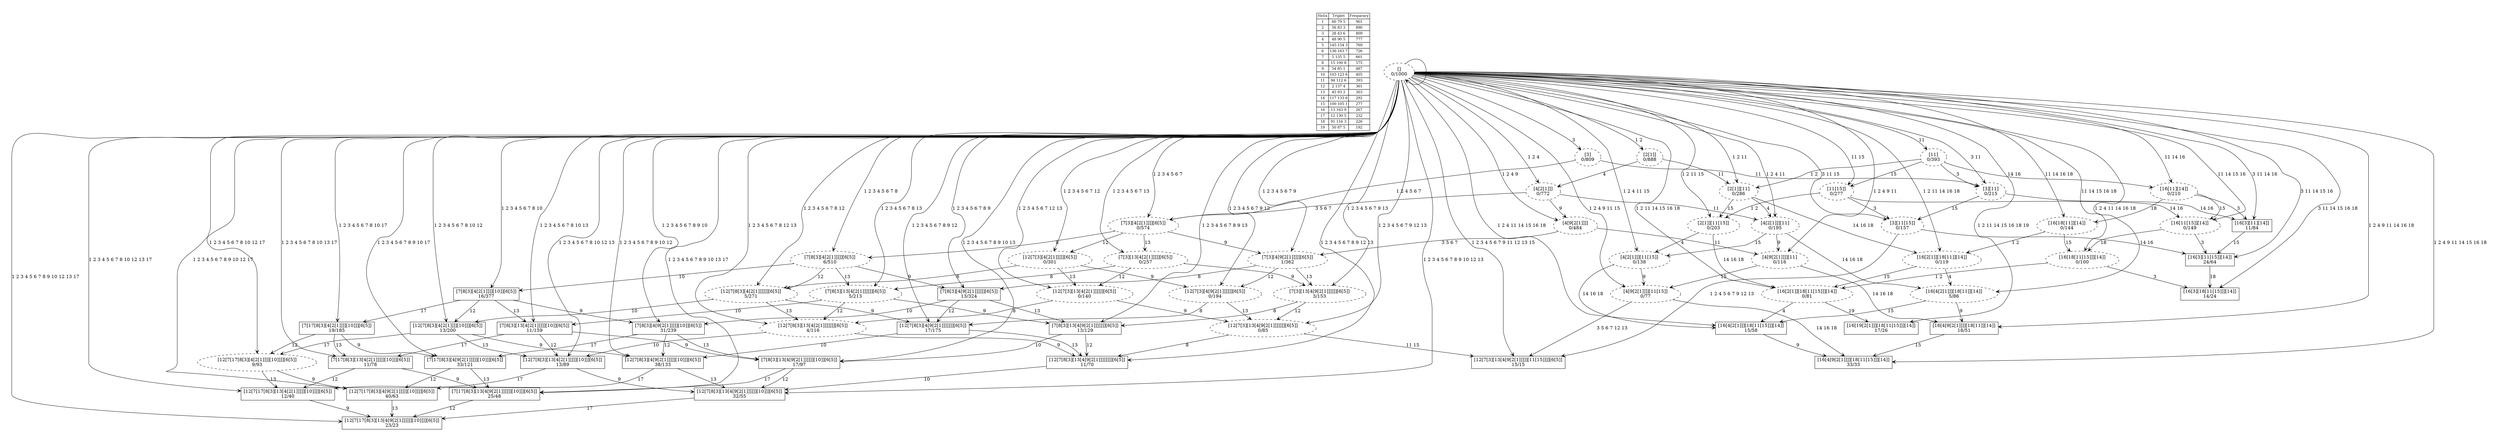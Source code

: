 digraph G {
	pad = 0.5;
	nodesep = 0.5;
"legend" [label = < <table border="0" cellborder="1" cellspacing="0"><tr><td>Helix</td><td>Triplet</td><td>Frequency</td></tr>
<tr><td>1</td><td>60 79 5</td><td>901</td></tr>
<tr><td>2</td><td>56 83 3</td><td>890</td></tr>
<tr><td>3</td><td>28 43 6</td><td>809</td></tr>
<tr><td>4</td><td>48 90 5</td><td>777</td></tr>
<tr><td>5</td><td>145 154 3</td><td>769</td></tr>
<tr><td>6</td><td>136 163 7</td><td>726</td></tr>
<tr><td>7</td><td>5 135 5</td><td>661</td></tr>
<tr><td>8</td><td>15 100 8</td><td>575</td></tr>
<tr><td>9</td><td>54 85 1</td><td>487</td></tr>
<tr><td>10</td><td>103 123 6</td><td>405</td></tr>
<tr><td>11</td><td>94 112 6</td><td>393</td></tr>
<tr><td>12</td><td>2 137 4</td><td>361</td></tr>
<tr><td>13</td><td>45 93 2</td><td>303</td></tr>
<tr><td>14</td><td>117 133 6</td><td>292</td></tr>
<tr><td>15</td><td>100 105 1</td><td>277</td></tr>
<tr><td>16</td><td>13 163 9</td><td>267</td></tr>
<tr><td>17</td><td>12 130 5</td><td>232</td></tr>
<tr><td>18</td><td>91 116 3</td><td>226</td></tr>
<tr><td>19</td><td>50 87 5</td><td>192</td></tr>
</table>>, shape = plaintext, fontsize=11];
"1 2 3 4 5 6 7 8 9 10 12 17 " [shape = box];
"1 2 3 4 5 6 7 8 9 10 12 " [shape = box];
"1 2 3 4 5 6 7 8 9 10 17 " [shape = box];
"1 2 4 9 11 14 15 16 18 " [shape = box];
"1 2 3 4 5 6 7 8 9 10 12 13 " [shape = box];
"1 2 3 4 5 6 7 8 9 10 " [shape = box];
"1 2 3 4 5 6 7 8 9 10 13 17 " [shape = box];
"3 11 14 15 16 " [shape = box];
"1 2 3 4 5 6 7 8 9 10 12 13 17 " [shape = box];
"1 2 3 4 5 6 7 8 10 17 " [shape = box];
"1 2 4 9 11 14 16 18 " [shape = box];
"1 2 3 4 5 6 7 8 9 10 13 " [shape = box];
"1 2 3 4 5 6 7 8 9 12 " [shape = box];
"1 2 11 14 15 16 18 19 " [shape = box];
"1 2 3 4 5 6 7 8 10 " [shape = box];
"1 2 4 11 14 15 16 18 " [shape = box];
"1 2 3 4 5 6 7 9 11 12 13 15 " [shape = box];
"3 11 14 15 16 18 " [shape = box];
"1 2 3 4 5 6 7 8 9 " [shape = box];
"1 2 3 4 5 6 7 8 9 13 " [shape = box];
"1 2 3 4 5 6 7 8 10 12 13 " [shape = box];
"1 2 3 4 5 6 7 8 10 12 " [shape = box];
"1 2 3 4 5 6 7 8 10 12 13 17 " [shape = box];
"3 11 14 16 " [shape = box];
"1 2 3 4 5 6 7 8 10 13 " [shape = box];
"1 2 3 4 5 6 7 8 9 12 13 " [shape = box];
"1 2 3 4 5 6 7 8 10 13 17 " [shape = box];
"1 2 4 9 " [style = dashed];
"3 " [style = dashed];
"1 2 " [style = dashed];
"1 2 4 " [style = dashed];
"1 2 3 4 5 6 7 9 12 " [style = dashed];
"1 2 3 4 5 6 7 8 10 12 17 " [style = dashed];
"1 2 3 4 5 6 7 9 " [style = dashed];
"11 14 15 16 " [style = dashed];
"1 2 11 14 15 16 18 " [style = dashed];
"1 2 4 9 11 15 " [style = dashed];
"11 14 15 16 18 " [style = dashed];
"11 14 16 " [style = dashed];
"1 2 3 4 5 6 7 9 12 13 " [style = dashed];
"1 2 3 4 5 6 7 9 13 " [style = dashed];
"3 11 15 " [style = dashed];
"1 2 3 4 5 6 7 8 " [style = dashed];
"1 2 3 4 5 6 7 " [style = dashed];
"1 2 11 14 16 18 " [style = dashed];
"1 2 4 11 14 16 18 " [style = dashed];
"1 2 4 9 11 " [style = dashed];
"11 14 16 18 " [style = dashed];
"1 2 3 4 5 6 7 8 12 " [style = dashed];
"1 2 11 15 " [style = dashed];
"1 2 4 11 15 " [style = dashed];
"1 2 3 4 5 6 7 12 13 " [style = dashed];
"1 2 3 4 5 6 7 12 " [style = dashed];
"3 11 " [style = dashed];
"1 2 3 4 5 6 7 13 " [style = dashed];
"1 2 3 4 5 6 7 8 13 " [style = dashed];
"1 2 3 4 5 6 7 8 12 13 " [style = dashed];
"" [style = dashed];
"11 15 " [style = dashed];
"11 " [style = dashed];
"1 2 11 " [style = dashed];
"1 2 4 11 " [style = dashed];
"1 2 3 4 5 6 7 8 9 10 12 17 " [label = "[12[7[17[8[3][4[9[2[1]]]]][10]]]][6[5]]\n40/63"];
"1 2 3 4 5 6 7 8 9 10 12 " [label = "[12[7[8[3][4[9[2[1]]]]][10]]][6[5]]\n38/133"];
"1 2 3 4 5 6 7 8 9 10 17 " [label = "[7[17[8[3][4[9[2[1]]]]][10]]][6[5]]\n33/121"];
"1 2 4 9 11 14 15 16 18 " [label = "[16[4[9[2[1]]]][18[11[15]]][14]]\n33/33"];
"1 2 3 4 5 6 7 8 9 10 12 13 " [label = "[12[7[8[3][13[4[9[2[1]]]]]][10]]][6[5]]\n32/55"];
"1 2 3 4 5 6 7 8 9 10 " [label = "[7[8[3][4[9[2[1]]]]][10]][6[5]]\n31/239"];
"1 2 3 4 5 6 7 8 9 10 13 17 " [label = "[7[17[8[3][13[4[9[2[1]]]]]][10]]][6[5]]\n25/48"];
"3 11 14 15 16 " [label = "[16[3][11[15]][14]]\n24/64"];
"1 2 3 4 5 6 7 8 9 10 12 13 17 " [label = "[12[7[17[8[3][13[4[9[2[1]]]]]][10]]]][6[5]]\n23/23"];
"1 2 3 4 5 6 7 8 10 17 " [label = "[7[17[8[3][4[2[1]]]][10]]][6[5]]\n19/185"];
"1 2 4 9 11 14 16 18 " [label = "[16[4[9[2[1]]]][18[11]][14]]\n18/51"];
"1 2 3 4 5 6 7 8 9 10 13 " [label = "[7[8[3][13[4[9[2[1]]]]]][10]][6[5]]\n17/97"];
"1 2 3 4 5 6 7 8 9 12 " [label = "[12[7[8[3][4[9[2[1]]]]]]][6[5]]\n17/175"];
"1 2 11 14 15 16 18 19 " [label = "[16[19[2[1]]][18[11[15]]][14]]\n17/26"];
"1 2 3 4 5 6 7 8 10 " [label = "[7[8[3][4[2[1]]]][10]][6[5]]\n16/377"];
"1 2 4 11 14 15 16 18 " [label = "[16[4[2[1]]][18[11[15]]][14]]\n15/58"];
"1 2 3 4 5 6 7 9 11 12 13 15 " [label = "[12[7[3][13[4[9[2[1]]]]][11[15]]]][6[5]]\n15/15"];
"3 11 14 15 16 18 " [label = "[16[3][18[11[15]]][14]]\n14/24"];
"1 2 3 4 5 6 7 8 9 " [label = "[7[8[3][4[9[2[1]]]]]][6[5]]\n13/324"];
"1 2 3 4 5 6 7 8 9 13 " [label = "[7[8[3][13[4[9[2[1]]]]]]][6[5]]\n13/129"];
"1 2 3 4 5 6 7 8 10 12 13 " [label = "[12[7[8[3][13[4[2[1]]]]][10]]][6[5]]\n13/89"];
"1 2 3 4 5 6 7 8 10 12 " [label = "[12[7[8[3][4[2[1]]]][10]]][6[5]]\n13/200"];
"1 2 3 4 5 6 7 8 10 12 13 17 " [label = "[12[7[17[8[3][13[4[2[1]]]]][10]]]][6[5]]\n12/40"];
"3 11 14 16 " [label = "[16[3][11][14]]\n11/84"];
"1 2 3 4 5 6 7 8 10 13 " [label = "[7[8[3][13[4[2[1]]]]][10]][6[5]]\n11/159"];
"1 2 3 4 5 6 7 8 9 12 13 " [label = "[12[7[8[3][13[4[9[2[1]]]]]]]][6[5]]\n11/70"];
"1 2 3 4 5 6 7 8 10 13 17 " [label = "[7[17[8[3][13[4[2[1]]]]][10]]][6[5]]\n11/78"];
"1 2 4 9 " [label = "[4[9[2[1]]]]\n0/484"];
"3 " [label = "[3]\n0/809"];
"1 2 " [label = "[2[1]]\n0/888"];
"1 2 4 " [label = "[4[2[1]]]\n0/772"];
"1 2 3 4 5 6 7 9 12 " [label = "[12[7[3][4[9[2[1]]]]]][6[5]]\n0/194"];
"1 2 3 4 5 6 7 8 10 12 17 " [label = "[12[7[17[8[3][4[2[1]]]][10]]]][6[5]]\n9/93"];
"1 2 3 4 5 6 7 9 " [label = "[7[3][4[9[2[1]]]]][6[5]]\n1/362"];
"11 14 15 16 " [label = "[16[11[15]][14]]\n0/149"];
"1 2 11 14 15 16 18 " [label = "[16[2[1]][18[11[15]]][14]]\n0/81"];
"1 2 4 9 11 15 " [label = "[4[9[2[1]]]][11[15]]\n0/77"];
"11 14 15 16 18 " [label = "[16[18[11[15]]][14]]\n0/100"];
"11 14 16 " [label = "[16[11][14]]\n0/210"];
"1 2 3 4 5 6 7 9 12 13 " [label = "[12[7[3][13[4[9[2[1]]]]]]][6[5]]\n0/85"];
"1 2 3 4 5 6 7 9 13 " [label = "[7[3][13[4[9[2[1]]]]]][6[5]]\n3/153"];
"3 11 15 " [label = "[3][11[15]]\n0/157"];
"1 2 3 4 5 6 7 8 " [label = "[7[8[3][4[2[1]]]]][6[5]]\n6/510"];
"1 2 3 4 5 6 7 " [label = "[7[3][4[2[1]]]][6[5]]\n0/574"];
"1 2 11 14 16 18 " [label = "[16[2[1]][18[11]][14]]\n0/119"];
"1 2 4 11 14 16 18 " [label = "[16[4[2[1]]][18[11]][14]]\n5/86"];
"1 2 4 9 11 " [label = "[4[9[2[1]]]][11]\n0/116"];
"11 14 16 18 " [label = "[16[18[11]][14]]\n0/144"];
"1 2 3 4 5 6 7 8 12 " [label = "[12[7[8[3][4[2[1]]]]]][6[5]]\n5/271"];
"1 2 11 15 " [label = "[2[1]][11[15]]\n0/203"];
"1 2 4 11 15 " [label = "[4[2[1]]][11[15]]\n0/138"];
"1 2 3 4 5 6 7 12 13 " [label = "[12[7[3][13[4[2[1]]]]]][6[5]]\n0/140"];
"1 2 3 4 5 6 7 12 " [label = "[12[7[3][4[2[1]]]]][6[5]]\n0/301"];
"3 11 " [label = "[3][11]\n0/215"];
"1 2 3 4 5 6 7 13 " [label = "[7[3][13[4[2[1]]]]][6[5]]\n0/257"];
"1 2 3 4 5 6 7 8 13 " [label = "[7[8[3][13[4[2[1]]]]]][6[5]]\n5/213"];
"1 2 3 4 5 6 7 8 12 13 " [label = "[12[7[8[3][13[4[2[1]]]]]]][6[5]]\n4/116"];
"" [label = "\n0/1000"];
"11 15 " [label = "[11[15]]\n0/277"];
"11 " [label = "[11]\n0/393"];
"1 2 11 " [label = "[2[1]][11]\n0/286"];
"1 2 4 11 " [label = "[4[2[1]]][11]\n0/195"];
"" [label = "[]\n0/1000"];
"1 2 3 4 5 6 7 8 9 10 12 17 " -> "1 2 3 4 5 6 7 8 9 10 12 13 17 " [label = "13 ", arrowhead = vee];
"1 2 3 4 5 6 7 8 9 10 12 " -> "1 2 3 4 5 6 7 8 9 10 12 17 " [label = "17 ", arrowhead = vee];
"1 2 3 4 5 6 7 8 9 10 12 " -> "1 2 3 4 5 6 7 8 9 10 12 13 " [label = "13 ", arrowhead = vee];
"1 2 3 4 5 6 7 8 9 10 17 " -> "1 2 3 4 5 6 7 8 9 10 12 17 " [label = "12 ", arrowhead = vee];
"1 2 3 4 5 6 7 8 9 10 17 " -> "1 2 3 4 5 6 7 8 9 10 13 17 " [label = "13 ", arrowhead = vee];
"1 2 3 4 5 6 7 8 9 10 12 13 " -> "1 2 3 4 5 6 7 8 9 10 12 13 17 " [label = "17 ", arrowhead = vee];
"1 2 3 4 5 6 7 8 9 10 " -> "1 2 3 4 5 6 7 8 9 10 12 " [label = "12 ", arrowhead = vee];
"1 2 3 4 5 6 7 8 9 10 " -> "1 2 3 4 5 6 7 8 9 10 17 " [label = "17 ", arrowhead = vee];
"1 2 3 4 5 6 7 8 9 10 " -> "1 2 3 4 5 6 7 8 9 10 13 " [label = "13 ", arrowhead = vee];
"1 2 3 4 5 6 7 8 9 10 13 17 " -> "1 2 3 4 5 6 7 8 9 10 12 13 17 " [label = "12 ", arrowhead = vee];
"3 11 14 15 16 " -> "3 11 14 15 16 18 " [label = "18 ", arrowhead = vee];
"1 2 3 4 5 6 7 8 10 17 " -> "1 2 3 4 5 6 7 8 9 10 17 " [label = "9 ", arrowhead = vee];
"1 2 3 4 5 6 7 8 10 17 " -> "1 2 3 4 5 6 7 8 10 13 17 " [label = "13 ", arrowhead = vee];
"1 2 3 4 5 6 7 8 10 17 " -> "1 2 3 4 5 6 7 8 10 12 17 " [label = "12 ", arrowhead = vee];
"1 2 4 9 11 14 16 18 " -> "1 2 4 9 11 14 15 16 18 " [label = "15 ", arrowhead = vee];
"1 2 3 4 5 6 7 8 9 10 13 " -> "1 2 3 4 5 6 7 8 9 10 12 13 " [label = "12 ", arrowhead = vee];
"1 2 3 4 5 6 7 8 9 10 13 " -> "1 2 3 4 5 6 7 8 9 10 13 17 " [label = "17 ", arrowhead = vee];
"1 2 3 4 5 6 7 8 9 12 " -> "1 2 3 4 5 6 7 8 9 10 12 " [label = "10 ", arrowhead = vee];
"1 2 3 4 5 6 7 8 9 12 " -> "1 2 3 4 5 6 7 8 9 12 13 " [label = "13 ", arrowhead = vee];
"1 2 3 4 5 6 7 8 10 " -> "1 2 3 4 5 6 7 8 9 10 " [label = "9 ", arrowhead = vee];
"1 2 3 4 5 6 7 8 10 " -> "1 2 3 4 5 6 7 8 10 17 " [label = "17 ", arrowhead = vee];
"1 2 3 4 5 6 7 8 10 " -> "1 2 3 4 5 6 7 8 10 12 " [label = "12 ", arrowhead = vee];
"1 2 3 4 5 6 7 8 10 " -> "1 2 3 4 5 6 7 8 10 13 " [label = "13 ", arrowhead = vee];
"1 2 4 11 14 15 16 18 " -> "1 2 4 9 11 14 15 16 18 " [label = "9 ", arrowhead = vee];
"1 2 3 4 5 6 7 8 9 " -> "1 2 3 4 5 6 7 8 9 10 " [label = "10 ", arrowhead = vee];
"1 2 3 4 5 6 7 8 9 " -> "1 2 3 4 5 6 7 8 9 12 " [label = "12 ", arrowhead = vee];
"1 2 3 4 5 6 7 8 9 " -> "1 2 3 4 5 6 7 8 9 13 " [label = "13 ", arrowhead = vee];
"1 2 3 4 5 6 7 8 9 13 " -> "1 2 3 4 5 6 7 8 9 10 13 " [label = "10 ", arrowhead = vee];
"1 2 3 4 5 6 7 8 9 13 " -> "1 2 3 4 5 6 7 8 9 12 13 " [label = "12 ", arrowhead = vee];
"1 2 3 4 5 6 7 8 10 12 13 " -> "1 2 3 4 5 6 7 8 9 10 12 13 " [label = "9 ", arrowhead = vee];
"1 2 3 4 5 6 7 8 10 12 13 " -> "1 2 3 4 5 6 7 8 10 12 13 17 " [label = "17 ", arrowhead = vee];
"1 2 3 4 5 6 7 8 10 12 " -> "1 2 3 4 5 6 7 8 9 10 12 " [label = "9 ", arrowhead = vee];
"1 2 3 4 5 6 7 8 10 12 " -> "1 2 3 4 5 6 7 8 10 12 13 " [label = "13 ", arrowhead = vee];
"1 2 3 4 5 6 7 8 10 12 " -> "1 2 3 4 5 6 7 8 10 12 17 " [label = "17 ", arrowhead = vee];
"1 2 3 4 5 6 7 8 10 12 13 17 " -> "1 2 3 4 5 6 7 8 9 10 12 13 17 " [label = "9 ", arrowhead = vee];
"3 11 14 16 " -> "3 11 14 15 16 " [label = "15 ", arrowhead = vee];
"1 2 3 4 5 6 7 8 10 13 " -> "1 2 3 4 5 6 7 8 9 10 13 " [label = "9 ", arrowhead = vee];
"1 2 3 4 5 6 7 8 10 13 " -> "1 2 3 4 5 6 7 8 10 12 13 " [label = "12 ", arrowhead = vee];
"1 2 3 4 5 6 7 8 10 13 " -> "1 2 3 4 5 6 7 8 10 13 17 " [label = "17 ", arrowhead = vee];
"1 2 3 4 5 6 7 8 9 12 13 " -> "1 2 3 4 5 6 7 8 9 10 12 13 " [label = "10 ", arrowhead = vee];
"1 2 3 4 5 6 7 8 10 13 17 " -> "1 2 3 4 5 6 7 8 9 10 13 17 " [label = "9 ", arrowhead = vee];
"1 2 3 4 5 6 7 8 10 13 17 " -> "1 2 3 4 5 6 7 8 10 12 13 17 " [label = "12 ", arrowhead = vee];
"1 2 4 9 " -> "1 2 3 4 5 6 7 9 " [label = "3 5 6 7 ", arrowhead = vee];
"1 2 4 9 " -> "1 2 4 9 11 " [label = "11 ", arrowhead = vee];
"3 " -> "1 2 3 4 5 6 7 " [label = "1 2 4 5 6 7 ", arrowhead = vee];
"3 " -> "3 11 " [label = "11 ", arrowhead = vee];
"1 2 " -> "1 2 4 " [label = "4 ", arrowhead = vee];
"1 2 " -> "1 2 11 " [label = "11 ", arrowhead = vee];
"1 2 4 " -> "1 2 4 9 " [label = "9 ", arrowhead = vee];
"1 2 4 " -> "1 2 3 4 5 6 7 " [label = "3 5 6 7 ", arrowhead = vee];
"1 2 4 " -> "1 2 4 11 " [label = "11 ", arrowhead = vee];
"1 2 3 4 5 6 7 9 12 " -> "1 2 3 4 5 6 7 9 12 13 " [label = "13 ", arrowhead = vee];
"1 2 3 4 5 6 7 9 12 " -> "1 2 3 4 5 6 7 8 9 12 " [label = "8 ", arrowhead = vee];
"1 2 3 4 5 6 7 8 10 12 17 " -> "1 2 3 4 5 6 7 8 9 10 12 17 " [label = "9 ", arrowhead = vee];
"1 2 3 4 5 6 7 8 10 12 17 " -> "1 2 3 4 5 6 7 8 10 12 13 17 " [label = "13 ", arrowhead = vee];
"1 2 3 4 5 6 7 9 " -> "1 2 3 4 5 6 7 9 12 " [label = "12 ", arrowhead = vee];
"1 2 3 4 5 6 7 9 " -> "1 2 3 4 5 6 7 9 13 " [label = "13 ", arrowhead = vee];
"1 2 3 4 5 6 7 9 " -> "1 2 3 4 5 6 7 8 9 " [label = "8 ", arrowhead = vee];
"11 14 15 16 " -> "3 11 14 15 16 " [label = "3 ", arrowhead = vee];
"11 14 15 16 " -> "11 14 15 16 18 " [label = "18 ", arrowhead = vee];
"1 2 11 14 15 16 18 " -> "1 2 11 14 15 16 18 19 " [label = "19 ", arrowhead = vee];
"1 2 11 14 15 16 18 " -> "1 2 4 11 14 15 16 18 " [label = "4 ", arrowhead = vee];
"1 2 4 9 11 15 " -> "1 2 4 9 11 14 15 16 18 " [label = "14 16 18 ", arrowhead = vee];
"1 2 4 9 11 15 " -> "1 2 3 4 5 6 7 9 11 12 13 15 " [label = "3 5 6 7 12 13 ", arrowhead = vee];
"11 14 15 16 18 " -> "3 11 14 15 16 18 " [label = "3 ", arrowhead = vee];
"11 14 15 16 18 " -> "1 2 11 14 15 16 18 " [label = "1 2 ", arrowhead = vee];
"11 14 16 " -> "3 11 14 16 " [label = "3 ", arrowhead = vee];
"11 14 16 " -> "11 14 15 16 " [label = "15 ", arrowhead = vee];
"11 14 16 " -> "11 14 16 18 " [label = "18 ", arrowhead = vee];
"1 2 3 4 5 6 7 9 12 13 " -> "1 2 3 4 5 6 7 9 11 12 13 15 " [label = "11 15 ", arrowhead = vee];
"1 2 3 4 5 6 7 9 12 13 " -> "1 2 3 4 5 6 7 8 9 12 13 " [label = "8 ", arrowhead = vee];
"1 2 3 4 5 6 7 9 13 " -> "1 2 3 4 5 6 7 9 12 13 " [label = "12 ", arrowhead = vee];
"1 2 3 4 5 6 7 9 13 " -> "1 2 3 4 5 6 7 8 9 13 " [label = "8 ", arrowhead = vee];
"3 11 15 " -> "3 11 14 15 16 " [label = "14 16 ", arrowhead = vee];
"3 11 15 " -> "1 2 3 4 5 6 7 9 11 12 13 15 " [label = "1 2 4 5 6 7 9 12 13 ", arrowhead = vee];
"1 2 3 4 5 6 7 8 " -> "1 2 3 4 5 6 7 8 12 " [label = "12 ", arrowhead = vee];
"1 2 3 4 5 6 7 8 " -> "1 2 3 4 5 6 7 8 13 " [label = "13 ", arrowhead = vee];
"1 2 3 4 5 6 7 8 " -> "1 2 3 4 5 6 7 8 10 " [label = "10 ", arrowhead = vee];
"1 2 3 4 5 6 7 8 " -> "1 2 3 4 5 6 7 8 9 " [label = "9 ", arrowhead = vee];
"1 2 3 4 5 6 7 " -> "1 2 3 4 5 6 7 9 " [label = "9 ", arrowhead = vee];
"1 2 3 4 5 6 7 " -> "1 2 3 4 5 6 7 8 " [label = "8 ", arrowhead = vee];
"1 2 3 4 5 6 7 " -> "1 2 3 4 5 6 7 12 " [label = "12 ", arrowhead = vee];
"1 2 3 4 5 6 7 " -> "1 2 3 4 5 6 7 13 " [label = "13 ", arrowhead = vee];
"1 2 11 14 16 18 " -> "1 2 11 14 15 16 18 " [label = "15 ", arrowhead = vee];
"1 2 11 14 16 18 " -> "1 2 4 11 14 16 18 " [label = "4 ", arrowhead = vee];
"1 2 4 11 14 16 18 " -> "1 2 4 9 11 14 16 18 " [label = "9 ", arrowhead = vee];
"1 2 4 11 14 16 18 " -> "1 2 4 11 14 15 16 18 " [label = "15 ", arrowhead = vee];
"1 2 4 9 11 " -> "1 2 4 9 11 14 16 18 " [label = "14 16 18 ", arrowhead = vee];
"1 2 4 9 11 " -> "1 2 4 9 11 15 " [label = "15 ", arrowhead = vee];
"11 14 16 18 " -> "11 14 15 16 18 " [label = "15 ", arrowhead = vee];
"11 14 16 18 " -> "1 2 11 14 16 18 " [label = "1 2 ", arrowhead = vee];
"1 2 3 4 5 6 7 8 12 " -> "1 2 3 4 5 6 7 8 9 12 " [label = "9 ", arrowhead = vee];
"1 2 3 4 5 6 7 8 12 " -> "1 2 3 4 5 6 7 8 12 13 " [label = "13 ", arrowhead = vee];
"1 2 3 4 5 6 7 8 12 " -> "1 2 3 4 5 6 7 8 10 12 " [label = "10 ", arrowhead = vee];
"1 2 11 15 " -> "1 2 11 14 15 16 18 " [label = "14 16 18 ", arrowhead = vee];
"1 2 11 15 " -> "1 2 4 11 15 " [label = "4 ", arrowhead = vee];
"1 2 4 11 15 " -> "1 2 4 11 14 15 16 18 " [label = "14 16 18 ", arrowhead = vee];
"1 2 4 11 15 " -> "1 2 4 9 11 15 " [label = "9 ", arrowhead = vee];
"1 2 3 4 5 6 7 12 13 " -> "1 2 3 4 5 6 7 9 12 13 " [label = "9 ", arrowhead = vee];
"1 2 3 4 5 6 7 12 13 " -> "1 2 3 4 5 6 7 8 12 13 " [label = "8 ", arrowhead = vee];
"1 2 3 4 5 6 7 12 " -> "1 2 3 4 5 6 7 9 12 " [label = "9 ", arrowhead = vee];
"1 2 3 4 5 6 7 12 " -> "1 2 3 4 5 6 7 8 12 " [label = "8 ", arrowhead = vee];
"1 2 3 4 5 6 7 12 " -> "1 2 3 4 5 6 7 12 13 " [label = "13 ", arrowhead = vee];
"3 11 " -> "3 11 14 16 " [label = "14 16 ", arrowhead = vee];
"3 11 " -> "3 11 15 " [label = "15 ", arrowhead = vee];
"1 2 3 4 5 6 7 13 " -> "1 2 3 4 5 6 7 9 13 " [label = "9 ", arrowhead = vee];
"1 2 3 4 5 6 7 13 " -> "1 2 3 4 5 6 7 12 13 " [label = "12 ", arrowhead = vee];
"1 2 3 4 5 6 7 13 " -> "1 2 3 4 5 6 7 8 13 " [label = "8 ", arrowhead = vee];
"1 2 3 4 5 6 7 8 13 " -> "1 2 3 4 5 6 7 8 9 13 " [label = "9 ", arrowhead = vee];
"1 2 3 4 5 6 7 8 13 " -> "1 2 3 4 5 6 7 8 12 13 " [label = "12 ", arrowhead = vee];
"1 2 3 4 5 6 7 8 13 " -> "1 2 3 4 5 6 7 8 10 13 " [label = "10 ", arrowhead = vee];
"1 2 3 4 5 6 7 8 12 13 " -> "1 2 3 4 5 6 7 8 10 12 13 " [label = "10 ", arrowhead = vee];
"1 2 3 4 5 6 7 8 12 13 " -> "1 2 3 4 5 6 7 8 9 12 13 " [label = "9 ", arrowhead = vee];
"11 15 " -> "11 14 15 16 " [label = "14 16 ", arrowhead = vee];
"11 15 " -> "3 11 15 " [label = "3 ", arrowhead = vee];
"11 15 " -> "1 2 11 15 " [label = "1 2 ", arrowhead = vee];
"11 " -> "11 15 " [label = "15 ", arrowhead = vee];
"11 " -> "1 2 11 " [label = "1 2 ", arrowhead = vee];
"11 " -> "11 14 16 " [label = "14 16 ", arrowhead = vee];
"11 " -> "3 11 " [label = "3 ", arrowhead = vee];
"1 2 11 " -> "1 2 4 11 " [label = "4 ", arrowhead = vee];
"1 2 11 " -> "1 2 11 14 16 18 " [label = "14 16 18 ", arrowhead = vee];
"1 2 11 " -> "1 2 11 15 " [label = "15 ", arrowhead = vee];
"1 2 4 11 " -> "1 2 4 11 14 16 18 " [label = "14 16 18 ", arrowhead = vee];
"1 2 4 11 " -> "1 2 4 9 11 " [label = "9 ", arrowhead = vee];
"1 2 4 11 " -> "1 2 4 11 15 " [label = "15 ", arrowhead = vee];
"" -> "1 2 3 4 5 6 7 8 9 10 12 17 " [label = "1 2 3 4 5 6 7 8 9 10 12 17 ", arrowhead = vee];
"" -> "1 2 3 4 5 6 7 8 9 10 12 " [label = "1 2 3 4 5 6 7 8 9 10 12 ", arrowhead = vee];
"" -> "1 2 3 4 5 6 7 8 9 10 17 " [label = "1 2 3 4 5 6 7 8 9 10 17 ", arrowhead = vee];
"" -> "1 2 4 9 11 14 15 16 18 " [label = "1 2 4 9 11 14 15 16 18 ", arrowhead = vee];
"" -> "1 2 3 4 5 6 7 8 9 10 12 13 " [label = "1 2 3 4 5 6 7 8 9 10 12 13 ", arrowhead = vee];
"" -> "1 2 3 4 5 6 7 8 9 10 " [label = "1 2 3 4 5 6 7 8 9 10 ", arrowhead = vee];
"" -> "1 2 3 4 5 6 7 8 9 10 13 17 " [label = "1 2 3 4 5 6 7 8 9 10 13 17 ", arrowhead = vee];
"" -> "3 11 14 15 16 " [label = "3 11 14 15 16 ", arrowhead = vee];
"" -> "1 2 3 4 5 6 7 8 9 10 12 13 17 " [label = "1 2 3 4 5 6 7 8 9 10 12 13 17 ", arrowhead = vee];
"" -> "1 2 3 4 5 6 7 8 10 17 " [label = "1 2 3 4 5 6 7 8 10 17 ", arrowhead = vee];
"" -> "1 2 4 9 11 14 16 18 " [label = "1 2 4 9 11 14 16 18 ", arrowhead = vee];
"" -> "1 2 3 4 5 6 7 8 9 10 13 " [label = "1 2 3 4 5 6 7 8 9 10 13 ", arrowhead = vee];
"" -> "1 2 3 4 5 6 7 8 9 12 " [label = "1 2 3 4 5 6 7 8 9 12 ", arrowhead = vee];
"" -> "1 2 11 14 15 16 18 19 " [label = "1 2 11 14 15 16 18 19 ", arrowhead = vee];
"" -> "1 2 3 4 5 6 7 8 10 " [label = "1 2 3 4 5 6 7 8 10 ", arrowhead = vee];
"" -> "1 2 4 11 14 15 16 18 " [label = "1 2 4 11 14 15 16 18 ", arrowhead = vee];
"" -> "1 2 3 4 5 6 7 9 11 12 13 15 " [label = "1 2 3 4 5 6 7 9 11 12 13 15 ", arrowhead = vee];
"" -> "3 11 14 15 16 18 " [label = "3 11 14 15 16 18 ", arrowhead = vee];
"" -> "1 2 3 4 5 6 7 8 9 " [label = "1 2 3 4 5 6 7 8 9 ", arrowhead = vee];
"" -> "1 2 3 4 5 6 7 8 9 13 " [label = "1 2 3 4 5 6 7 8 9 13 ", arrowhead = vee];
"" -> "1 2 3 4 5 6 7 8 10 12 13 " [label = "1 2 3 4 5 6 7 8 10 12 13 ", arrowhead = vee];
"" -> "1 2 3 4 5 6 7 8 10 12 " [label = "1 2 3 4 5 6 7 8 10 12 ", arrowhead = vee];
"" -> "1 2 3 4 5 6 7 8 10 12 13 17 " [label = "1 2 3 4 5 6 7 8 10 12 13 17 ", arrowhead = vee];
"" -> "3 11 14 16 " [label = "3 11 14 16 ", arrowhead = vee];
"" -> "1 2 3 4 5 6 7 8 10 13 " [label = "1 2 3 4 5 6 7 8 10 13 ", arrowhead = vee];
"" -> "1 2 3 4 5 6 7 8 9 12 13 " [label = "1 2 3 4 5 6 7 8 9 12 13 ", arrowhead = vee];
"" -> "1 2 3 4 5 6 7 8 10 13 17 " [label = "1 2 3 4 5 6 7 8 10 13 17 ", arrowhead = vee];
"" -> "1 2 4 9 " [label = "1 2 4 9 ", arrowhead = vee];
"" -> "3 " [label = "3 ", arrowhead = vee];
"" -> "1 2 " [label = "1 2 ", arrowhead = vee];
"" -> "1 2 4 " [label = "1 2 4 ", arrowhead = vee];
"" -> "1 2 3 4 5 6 7 9 12 " [label = "1 2 3 4 5 6 7 9 12 ", arrowhead = vee];
"" -> "1 2 3 4 5 6 7 8 10 12 17 " [label = "1 2 3 4 5 6 7 8 10 12 17 ", arrowhead = vee];
"" -> "1 2 3 4 5 6 7 9 " [label = "1 2 3 4 5 6 7 9 ", arrowhead = vee];
"" -> "11 14 15 16 " [label = "11 14 15 16 ", arrowhead = vee];
"" -> "1 2 11 14 15 16 18 " [label = "1 2 11 14 15 16 18 ", arrowhead = vee];
"" -> "1 2 4 9 11 15 " [label = "1 2 4 9 11 15 ", arrowhead = vee];
"" -> "11 14 15 16 18 " [label = "11 14 15 16 18 ", arrowhead = vee];
"" -> "11 14 16 " [label = "11 14 16 ", arrowhead = vee];
"" -> "1 2 3 4 5 6 7 9 12 13 " [label = "1 2 3 4 5 6 7 9 12 13 ", arrowhead = vee];
"" -> "1 2 3 4 5 6 7 9 13 " [label = "1 2 3 4 5 6 7 9 13 ", arrowhead = vee];
"" -> "3 11 15 " [label = "3 11 15 ", arrowhead = vee];
"" -> "1 2 3 4 5 6 7 8 " [label = "1 2 3 4 5 6 7 8 ", arrowhead = vee];
"" -> "1 2 3 4 5 6 7 " [label = "1 2 3 4 5 6 7 ", arrowhead = vee];
"" -> "1 2 11 14 16 18 " [label = "1 2 11 14 16 18 ", arrowhead = vee];
"" -> "1 2 4 11 14 16 18 " [label = "1 2 4 11 14 16 18 ", arrowhead = vee];
"" -> "1 2 4 9 11 " [label = "1 2 4 9 11 ", arrowhead = vee];
"" -> "11 14 16 18 " [label = "11 14 16 18 ", arrowhead = vee];
"" -> "1 2 3 4 5 6 7 8 12 " [label = "1 2 3 4 5 6 7 8 12 ", arrowhead = vee];
"" -> "1 2 11 15 " [label = "1 2 11 15 ", arrowhead = vee];
"" -> "1 2 4 11 15 " [label = "1 2 4 11 15 ", arrowhead = vee];
"" -> "1 2 3 4 5 6 7 12 13 " [label = "1 2 3 4 5 6 7 12 13 ", arrowhead = vee];
"" -> "1 2 3 4 5 6 7 12 " [label = "1 2 3 4 5 6 7 12 ", arrowhead = vee];
"" -> "3 11 " [label = "3 11 ", arrowhead = vee];
"" -> "1 2 3 4 5 6 7 13 " [label = "1 2 3 4 5 6 7 13 ", arrowhead = vee];
"" -> "1 2 3 4 5 6 7 8 13 " [label = "1 2 3 4 5 6 7 8 13 ", arrowhead = vee];
"" -> "1 2 3 4 5 6 7 8 12 13 " [label = "1 2 3 4 5 6 7 8 12 13 ", arrowhead = vee];
"" -> "" [label = "", arrowhead = vee];
"" -> "11 15 " [label = "11 15 ", arrowhead = vee];
"" -> "11 " [label = "11 ", arrowhead = vee];
"" -> "1 2 11 " [label = "1 2 11 ", arrowhead = vee];
"" -> "1 2 4 11 " [label = "1 2 4 11 ", arrowhead = vee];
}